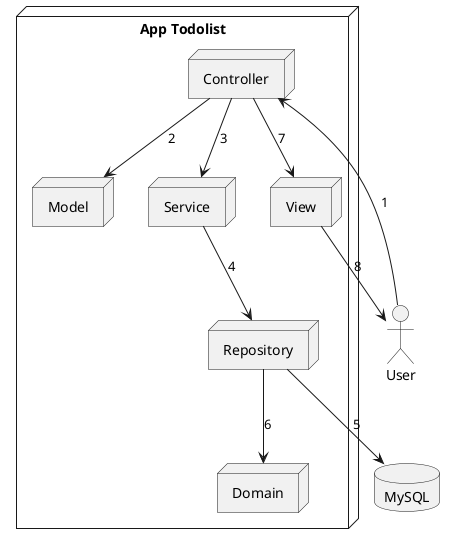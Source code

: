 @startuml Todolist

actor "User" as user

node "App Todolist" {
    node "Model" as model
    node "View" as view
    node "Controller" as controller
    node "Service" as service
    node "Repository" as repository
    node "Domain" as domain
    }

    database "MySQL" as mysql

    user --> controller :1
    controller --> model :2
    controller --> service :3
    service --> repository :4
    repository --> mysql :5
    repository --> domain :6
    controller --> view :7
    view --> user :8

@enduml